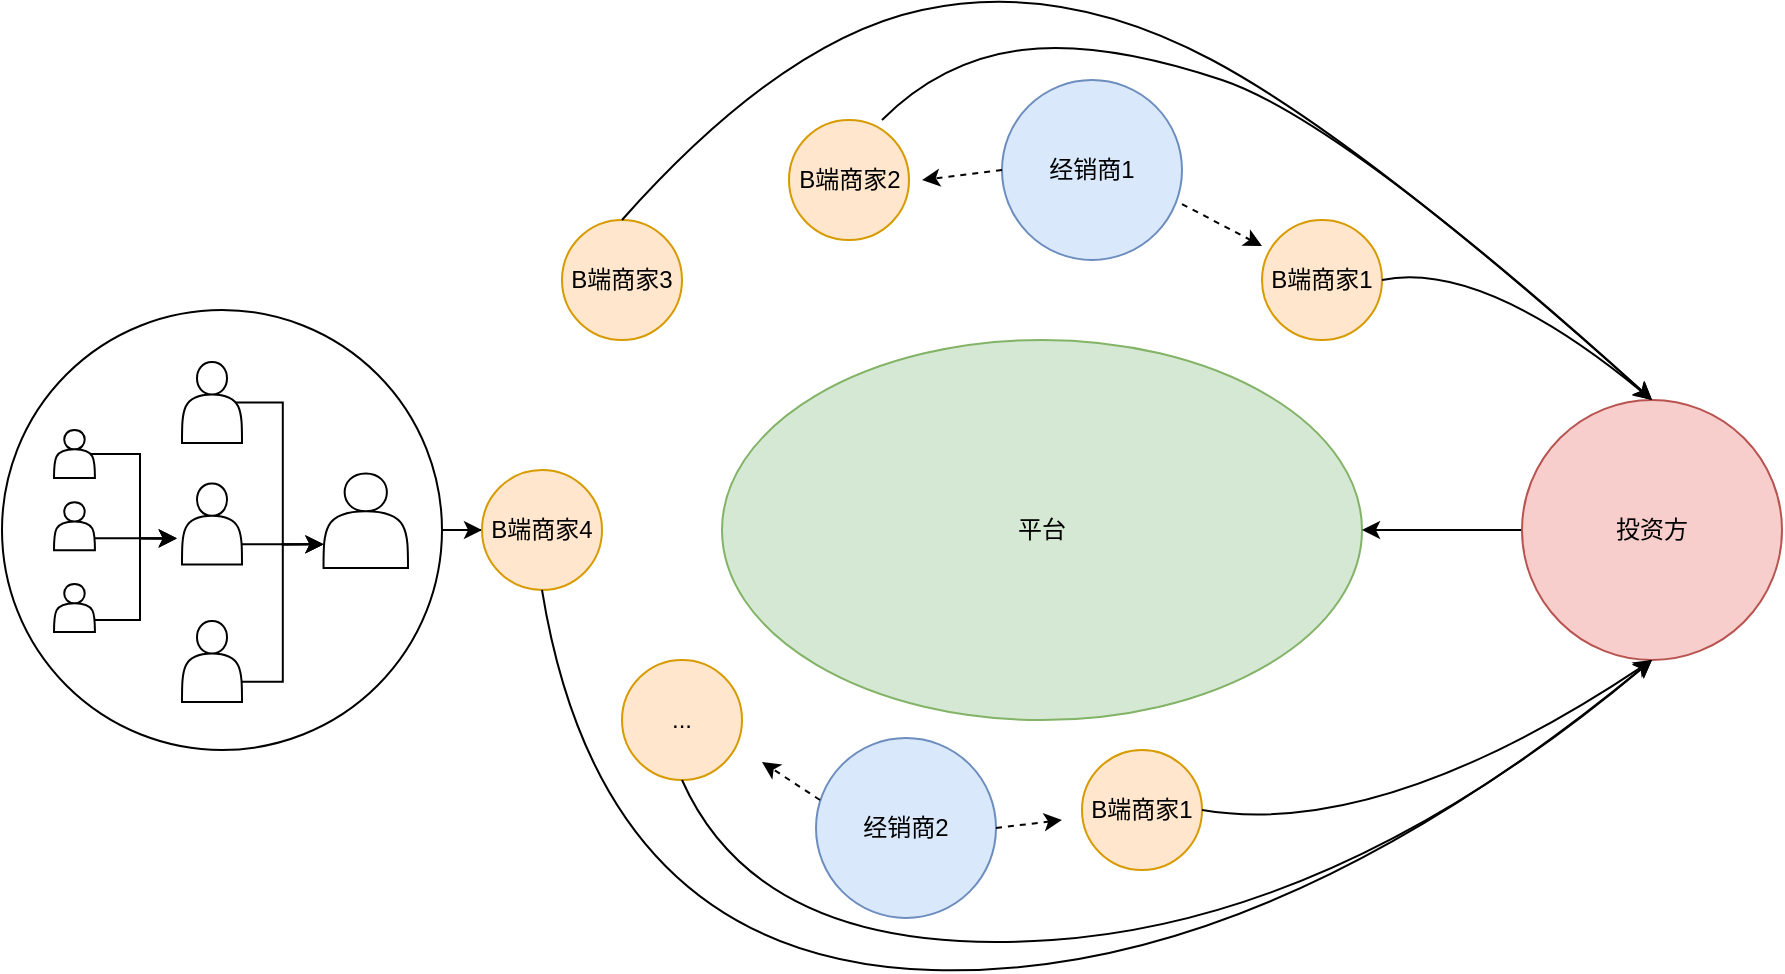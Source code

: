 <mxfile version="14.8.3" type="github">
  <diagram id="gUYVDnn_Loifj1gNQZZq" name="Page-1">
    <mxGraphModel dx="946" dy="1783" grid="1" gridSize="10" guides="1" tooltips="1" connect="1" arrows="1" fold="1" page="1" pageScale="1" pageWidth="827" pageHeight="1169" math="0" shadow="0">
      <root>
        <mxCell id="0" />
        <mxCell id="1" parent="0" />
        <mxCell id="qGZtE659vcWh8nbW6lZo-51" value="平台" style="ellipse;whiteSpace=wrap;html=1;fillColor=#d5e8d4;strokeColor=#82b366;" vertex="1" parent="1">
          <mxGeometry x="380" y="80" width="320" height="190" as="geometry" />
        </mxCell>
        <mxCell id="qGZtE659vcWh8nbW6lZo-58" style="edgeStyle=orthogonalEdgeStyle;rounded=0;orthogonalLoop=1;jettySize=auto;html=1;exitX=1;exitY=0.5;exitDx=0;exitDy=0;" edge="1" parent="1" source="qGZtE659vcWh8nbW6lZo-47" target="qGZtE659vcWh8nbW6lZo-54">
          <mxGeometry relative="1" as="geometry" />
        </mxCell>
        <mxCell id="qGZtE659vcWh8nbW6lZo-47" value="" style="ellipse;whiteSpace=wrap;html=1;aspect=fixed;" vertex="1" parent="1">
          <mxGeometry x="20" y="65" width="220" height="220" as="geometry" />
        </mxCell>
        <mxCell id="qGZtE659vcWh8nbW6lZo-1" value="B端商家2" style="ellipse;whiteSpace=wrap;html=1;aspect=fixed;fillColor=#ffe6cc;strokeColor=#d79b00;" vertex="1" parent="1">
          <mxGeometry x="413.5" y="-30" width="60" height="60" as="geometry" />
        </mxCell>
        <mxCell id="qGZtE659vcWh8nbW6lZo-2" value="经销商1" style="ellipse;whiteSpace=wrap;html=1;aspect=fixed;fillColor=#dae8fc;strokeColor=#6c8ebf;" vertex="1" parent="1">
          <mxGeometry x="520" y="-50" width="90" height="90" as="geometry" />
        </mxCell>
        <mxCell id="qGZtE659vcWh8nbW6lZo-53" style="edgeStyle=orthogonalEdgeStyle;rounded=0;orthogonalLoop=1;jettySize=auto;html=1;exitX=0;exitY=0.5;exitDx=0;exitDy=0;" edge="1" parent="1" source="qGZtE659vcWh8nbW6lZo-4" target="qGZtE659vcWh8nbW6lZo-51">
          <mxGeometry relative="1" as="geometry" />
        </mxCell>
        <mxCell id="qGZtE659vcWh8nbW6lZo-4" value="投资方" style="ellipse;whiteSpace=wrap;html=1;aspect=fixed;fillColor=#f8cecc;strokeColor=#b85450;" vertex="1" parent="1">
          <mxGeometry x="780" y="110" width="130" height="130" as="geometry" />
        </mxCell>
        <mxCell id="qGZtE659vcWh8nbW6lZo-10" value="B端商家3" style="ellipse;whiteSpace=wrap;html=1;aspect=fixed;fillColor=#ffe6cc;strokeColor=#d79b00;" vertex="1" parent="1">
          <mxGeometry x="300" y="20" width="60" height="60" as="geometry" />
        </mxCell>
        <mxCell id="qGZtE659vcWh8nbW6lZo-44" value="" style="group" vertex="1" connectable="0" parent="1">
          <mxGeometry x="100" y="70" width="80" height="210" as="geometry" />
        </mxCell>
        <mxCell id="qGZtE659vcWh8nbW6lZo-43" value="" style="group" vertex="1" connectable="0" parent="qGZtE659vcWh8nbW6lZo-44">
          <mxGeometry width="80" height="210" as="geometry" />
        </mxCell>
        <mxCell id="qGZtE659vcWh8nbW6lZo-45" value="" style="group" vertex="1" connectable="0" parent="qGZtE659vcWh8nbW6lZo-43">
          <mxGeometry x="10" y="21" width="30" height="170" as="geometry" />
        </mxCell>
        <mxCell id="qGZtE659vcWh8nbW6lZo-20" value="" style="shape=actor;whiteSpace=wrap;html=1;" vertex="1" parent="qGZtE659vcWh8nbW6lZo-45">
          <mxGeometry y="60.714" width="30" height="40.476" as="geometry" />
        </mxCell>
        <mxCell id="qGZtE659vcWh8nbW6lZo-25" value="" style="shape=actor;whiteSpace=wrap;html=1;" vertex="1" parent="qGZtE659vcWh8nbW6lZo-45">
          <mxGeometry width="30" height="40.476" as="geometry" />
        </mxCell>
        <mxCell id="qGZtE659vcWh8nbW6lZo-32" value="" style="shape=actor;whiteSpace=wrap;html=1;" vertex="1" parent="qGZtE659vcWh8nbW6lZo-45">
          <mxGeometry y="129.524" width="30" height="40.476" as="geometry" />
        </mxCell>
        <mxCell id="qGZtE659vcWh8nbW6lZo-46" value="" style="group" vertex="1" connectable="0" parent="1">
          <mxGeometry x="43" y="119" width="180" height="101" as="geometry" />
        </mxCell>
        <mxCell id="qGZtE659vcWh8nbW6lZo-5" value="" style="shape=actor;whiteSpace=wrap;html=1;" vertex="1" parent="qGZtE659vcWh8nbW6lZo-46">
          <mxGeometry x="137.76" y="27.71" width="42.24" height="47.29" as="geometry" />
        </mxCell>
        <mxCell id="qGZtE659vcWh8nbW6lZo-42" value="" style="group" vertex="1" connectable="0" parent="qGZtE659vcWh8nbW6lZo-46">
          <mxGeometry x="3" y="6" width="61.42" height="101" as="geometry" />
        </mxCell>
        <mxCell id="qGZtE659vcWh8nbW6lZo-36" style="edgeStyle=orthogonalEdgeStyle;rounded=0;orthogonalLoop=1;jettySize=auto;html=1;exitX=1;exitY=0.75;exitDx=0;exitDy=0;entryX=0;entryY=0.75;entryDx=0;entryDy=0;" edge="1" parent="qGZtE659vcWh8nbW6lZo-42" source="qGZtE659vcWh8nbW6lZo-37">
          <mxGeometry relative="1" as="geometry">
            <mxPoint x="61.42" y="54.107" as="targetPoint" />
          </mxGeometry>
        </mxCell>
        <mxCell id="qGZtE659vcWh8nbW6lZo-37" value="" style="shape=actor;whiteSpace=wrap;html=1;" vertex="1" parent="qGZtE659vcWh8nbW6lZo-42">
          <mxGeometry y="36.071" width="20.471" height="24.048" as="geometry" />
        </mxCell>
        <mxCell id="qGZtE659vcWh8nbW6lZo-38" style="edgeStyle=orthogonalEdgeStyle;rounded=0;orthogonalLoop=1;jettySize=auto;html=1;exitX=0.9;exitY=0.5;exitDx=0;exitDy=0;exitPerimeter=0;" edge="1" parent="qGZtE659vcWh8nbW6lZo-42" source="qGZtE659vcWh8nbW6lZo-39">
          <mxGeometry relative="1" as="geometry">
            <mxPoint x="61.42" y="54.348" as="targetPoint" />
            <Array as="points">
              <mxPoint x="42.994" y="12.024" />
              <mxPoint x="42.994" y="54.348" />
            </Array>
          </mxGeometry>
        </mxCell>
        <mxCell id="qGZtE659vcWh8nbW6lZo-39" value="" style="shape=actor;whiteSpace=wrap;html=1;" vertex="1" parent="qGZtE659vcWh8nbW6lZo-42">
          <mxGeometry width="20.471" height="24.048" as="geometry" />
        </mxCell>
        <mxCell id="qGZtE659vcWh8nbW6lZo-40" style="edgeStyle=orthogonalEdgeStyle;rounded=0;orthogonalLoop=1;jettySize=auto;html=1;exitX=1;exitY=0.75;exitDx=0;exitDy=0;entryX=0;entryY=0.75;entryDx=0;entryDy=0;" edge="1" parent="qGZtE659vcWh8nbW6lZo-42" source="qGZtE659vcWh8nbW6lZo-41">
          <mxGeometry relative="1" as="geometry">
            <mxPoint x="61.42" y="54.107" as="targetPoint" />
            <Array as="points">
              <mxPoint x="42.994" y="95.229" />
              <mxPoint x="42.994" y="54.348" />
            </Array>
          </mxGeometry>
        </mxCell>
        <mxCell id="qGZtE659vcWh8nbW6lZo-41" value="" style="shape=actor;whiteSpace=wrap;html=1;" vertex="1" parent="qGZtE659vcWh8nbW6lZo-42">
          <mxGeometry y="76.952" width="20.471" height="24.048" as="geometry" />
        </mxCell>
        <mxCell id="qGZtE659vcWh8nbW6lZo-33" style="edgeStyle=orthogonalEdgeStyle;rounded=0;orthogonalLoop=1;jettySize=auto;html=1;exitX=1;exitY=0.75;exitDx=0;exitDy=0;entryX=0;entryY=0.75;entryDx=0;entryDy=0;" edge="1" parent="qGZtE659vcWh8nbW6lZo-46" source="qGZtE659vcWh8nbW6lZo-20" target="qGZtE659vcWh8nbW6lZo-5">
          <mxGeometry relative="1" as="geometry" />
        </mxCell>
        <mxCell id="qGZtE659vcWh8nbW6lZo-34" style="edgeStyle=orthogonalEdgeStyle;rounded=0;orthogonalLoop=1;jettySize=auto;html=1;exitX=0.9;exitY=0.5;exitDx=0;exitDy=0;exitPerimeter=0;entryX=0;entryY=0.75;entryDx=0;entryDy=0;" edge="1" parent="qGZtE659vcWh8nbW6lZo-46" source="qGZtE659vcWh8nbW6lZo-25" target="qGZtE659vcWh8nbW6lZo-5">
          <mxGeometry relative="1" as="geometry" />
        </mxCell>
        <mxCell id="qGZtE659vcWh8nbW6lZo-35" style="edgeStyle=orthogonalEdgeStyle;rounded=0;orthogonalLoop=1;jettySize=auto;html=1;exitX=1;exitY=0.75;exitDx=0;exitDy=0;entryX=0;entryY=0.75;entryDx=0;entryDy=0;" edge="1" parent="qGZtE659vcWh8nbW6lZo-46" source="qGZtE659vcWh8nbW6lZo-32" target="qGZtE659vcWh8nbW6lZo-5">
          <mxGeometry relative="1" as="geometry" />
        </mxCell>
        <mxCell id="qGZtE659vcWh8nbW6lZo-49" value="经销商2" style="ellipse;whiteSpace=wrap;html=1;aspect=fixed;fillColor=#dae8fc;strokeColor=#6c8ebf;" vertex="1" parent="1">
          <mxGeometry x="427" y="279" width="90" height="90" as="geometry" />
        </mxCell>
        <mxCell id="qGZtE659vcWh8nbW6lZo-50" value="B端商家1" style="ellipse;whiteSpace=wrap;html=1;aspect=fixed;fillColor=#ffe6cc;strokeColor=#d79b00;" vertex="1" parent="1">
          <mxGeometry x="650" y="20" width="60" height="60" as="geometry" />
        </mxCell>
        <mxCell id="qGZtE659vcWh8nbW6lZo-52" value="..." style="ellipse;whiteSpace=wrap;html=1;aspect=fixed;fillColor=#ffe6cc;strokeColor=#d79b00;" vertex="1" parent="1">
          <mxGeometry x="330" y="240" width="60" height="60" as="geometry" />
        </mxCell>
        <mxCell id="qGZtE659vcWh8nbW6lZo-54" value="B端商家4" style="ellipse;whiteSpace=wrap;html=1;aspect=fixed;fillColor=#ffe6cc;strokeColor=#d79b00;" vertex="1" parent="1">
          <mxGeometry x="260" y="145" width="60" height="60" as="geometry" />
        </mxCell>
        <mxCell id="qGZtE659vcWh8nbW6lZo-59" value="" style="curved=1;endArrow=classic;html=1;entryX=0.5;entryY=0;entryDx=0;entryDy=0;exitX=1;exitY=0.5;exitDx=0;exitDy=0;" edge="1" parent="1" source="qGZtE659vcWh8nbW6lZo-50" target="qGZtE659vcWh8nbW6lZo-4">
          <mxGeometry width="50" height="50" relative="1" as="geometry">
            <mxPoint x="760" y="90" as="sourcePoint" />
            <mxPoint x="810" y="40" as="targetPoint" />
            <Array as="points">
              <mxPoint x="760" y="40" />
            </Array>
          </mxGeometry>
        </mxCell>
        <mxCell id="qGZtE659vcWh8nbW6lZo-60" value="" style="curved=1;endArrow=classic;html=1;entryX=0.5;entryY=0;entryDx=0;entryDy=0;" edge="1" parent="1" target="qGZtE659vcWh8nbW6lZo-4">
          <mxGeometry width="50" height="50" relative="1" as="geometry">
            <mxPoint x="460" y="-30" as="sourcePoint" />
            <mxPoint x="585" y="50" as="targetPoint" />
            <Array as="points">
              <mxPoint x="490" y="-60" />
              <mxPoint x="570" y="-70" />
              <mxPoint x="690" y="-30" />
            </Array>
          </mxGeometry>
        </mxCell>
        <mxCell id="qGZtE659vcWh8nbW6lZo-61" value="" style="curved=1;endArrow=classic;html=1;entryX=0.5;entryY=0;entryDx=0;entryDy=0;exitX=0.5;exitY=0;exitDx=0;exitDy=0;" edge="1" parent="1" source="qGZtE659vcWh8nbW6lZo-10" target="qGZtE659vcWh8nbW6lZo-4">
          <mxGeometry width="50" height="50" relative="1" as="geometry">
            <mxPoint x="460" as="sourcePoint" />
            <mxPoint x="855" y="120" as="targetPoint" />
            <Array as="points">
              <mxPoint x="410" y="-70" />
              <mxPoint x="550" y="-100" />
              <mxPoint x="700" y="-20" />
            </Array>
          </mxGeometry>
        </mxCell>
        <mxCell id="qGZtE659vcWh8nbW6lZo-62" value="B端商家1" style="ellipse;whiteSpace=wrap;html=1;aspect=fixed;fillColor=#ffe6cc;strokeColor=#d79b00;" vertex="1" parent="1">
          <mxGeometry x="560" y="285" width="60" height="60" as="geometry" />
        </mxCell>
        <mxCell id="qGZtE659vcWh8nbW6lZo-64" value="" style="curved=1;endArrow=classic;html=1;entryX=0.5;entryY=1;entryDx=0;entryDy=0;exitX=1;exitY=0.5;exitDx=0;exitDy=0;" edge="1" parent="1" source="qGZtE659vcWh8nbW6lZo-62" target="qGZtE659vcWh8nbW6lZo-4">
          <mxGeometry width="50" height="50" relative="1" as="geometry">
            <mxPoint x="730" y="360" as="sourcePoint" />
            <mxPoint x="780" y="310" as="targetPoint" />
            <Array as="points">
              <mxPoint x="710" y="330" />
            </Array>
          </mxGeometry>
        </mxCell>
        <mxCell id="qGZtE659vcWh8nbW6lZo-65" value="" style="curved=1;endArrow=classic;html=1;entryX=0.5;entryY=1;entryDx=0;entryDy=0;exitX=0.5;exitY=1;exitDx=0;exitDy=0;" edge="1" parent="1" source="qGZtE659vcWh8nbW6lZo-52" target="qGZtE659vcWh8nbW6lZo-4">
          <mxGeometry width="50" height="50" relative="1" as="geometry">
            <mxPoint x="670" y="320" as="sourcePoint" />
            <mxPoint x="855" y="250" as="targetPoint" />
            <Array as="points">
              <mxPoint x="400" y="390" />
              <mxPoint x="690" y="370" />
            </Array>
          </mxGeometry>
        </mxCell>
        <mxCell id="qGZtE659vcWh8nbW6lZo-66" value="" style="curved=1;endArrow=classic;html=1;entryX=0.5;entryY=1;entryDx=0;entryDy=0;exitX=0.5;exitY=1;exitDx=0;exitDy=0;" edge="1" parent="1" source="qGZtE659vcWh8nbW6lZo-54" target="qGZtE659vcWh8nbW6lZo-4">
          <mxGeometry width="50" height="50" relative="1" as="geometry">
            <mxPoint x="370" y="310" as="sourcePoint" />
            <mxPoint x="855" y="250" as="targetPoint" />
            <Array as="points">
              <mxPoint x="320" y="390" />
              <mxPoint x="650" y="400" />
            </Array>
          </mxGeometry>
        </mxCell>
        <mxCell id="qGZtE659vcWh8nbW6lZo-69" value="" style="endArrow=classic;html=1;exitX=0;exitY=0.5;exitDx=0;exitDy=0;dashed=1;" edge="1" parent="1" source="qGZtE659vcWh8nbW6lZo-2">
          <mxGeometry width="50" height="50" relative="1" as="geometry">
            <mxPoint x="350" y="-50" as="sourcePoint" />
            <mxPoint x="480" as="targetPoint" />
          </mxGeometry>
        </mxCell>
        <mxCell id="qGZtE659vcWh8nbW6lZo-70" value="" style="endArrow=classic;html=1;exitX=1;exitY=0.689;exitDx=0;exitDy=0;exitPerimeter=0;entryX=0;entryY=0.217;entryDx=0;entryDy=0;entryPerimeter=0;dashed=1;" edge="1" parent="1" source="qGZtE659vcWh8nbW6lZo-2" target="qGZtE659vcWh8nbW6lZo-50">
          <mxGeometry width="50" height="50" relative="1" as="geometry">
            <mxPoint x="530" y="5" as="sourcePoint" />
            <mxPoint x="490" y="10" as="targetPoint" />
          </mxGeometry>
        </mxCell>
        <mxCell id="qGZtE659vcWh8nbW6lZo-71" value="" style="endArrow=classic;html=1;dashed=1;" edge="1" parent="1">
          <mxGeometry width="50" height="50" relative="1" as="geometry">
            <mxPoint x="429" y="310" as="sourcePoint" />
            <mxPoint x="400" y="291" as="targetPoint" />
          </mxGeometry>
        </mxCell>
        <mxCell id="qGZtE659vcWh8nbW6lZo-72" value="" style="endArrow=classic;html=1;exitX=1;exitY=0.5;exitDx=0;exitDy=0;dashed=1;" edge="1" parent="1" source="qGZtE659vcWh8nbW6lZo-49">
          <mxGeometry width="50" height="50" relative="1" as="geometry">
            <mxPoint x="439" y="320" as="sourcePoint" />
            <mxPoint x="550" y="320" as="targetPoint" />
          </mxGeometry>
        </mxCell>
      </root>
    </mxGraphModel>
  </diagram>
</mxfile>
